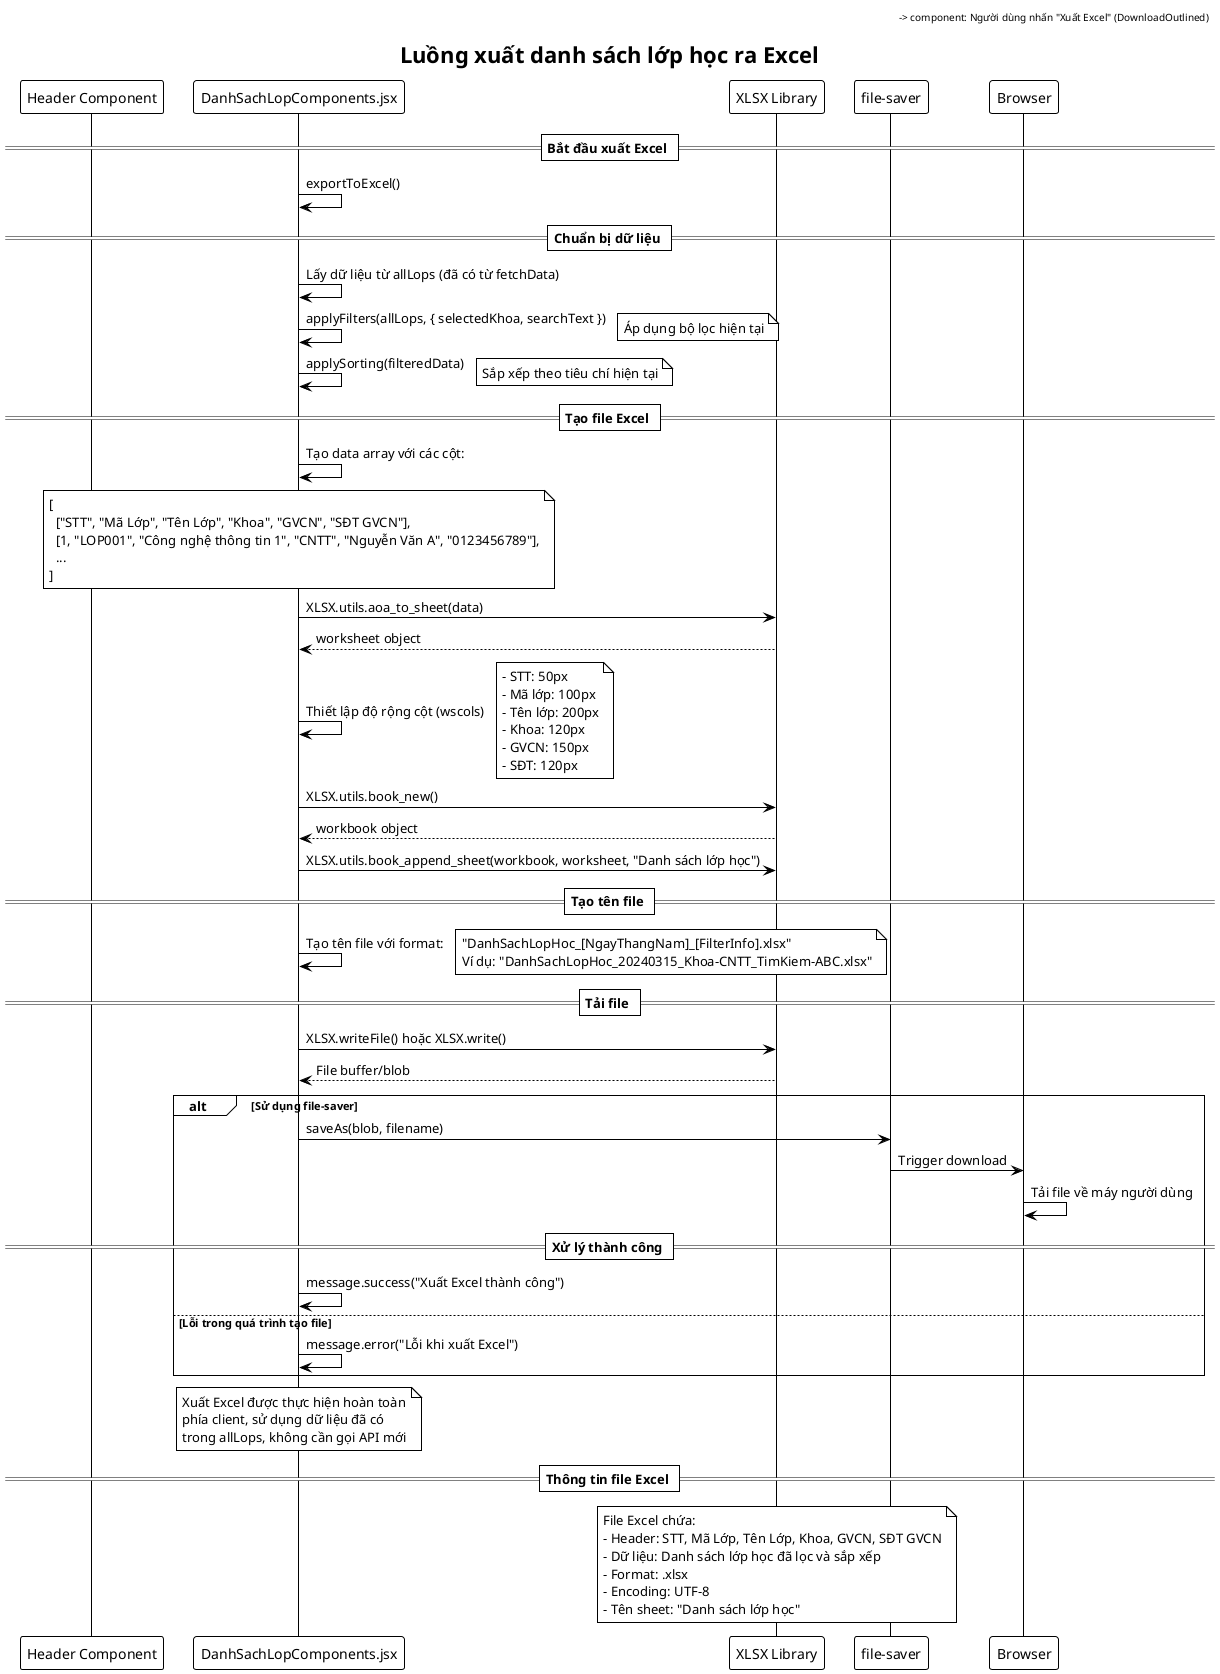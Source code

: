 @startuml
!theme plain
title Luồng xuất danh sách lớp học ra Excel

participant "Header Component" as header
participant "DanhSachLopComponents.jsx" as component
participant "XLSX Library" as xlsx
participant "file-saver" as fileSaver
participant "Browser" as browser

== Bắt đầu xuất Excel ==
header -> component: Người dùng nhấn "Xuất Excel" (DownloadOutlined)
component -> component: exportToExcel()

== Chuẩn bị dữ liệu ==
component -> component: Lấy dữ liệu từ allLops (đã có từ fetchData)
component -> component: applyFilters(allLops, { selectedKhoa, searchText })
note right: Áp dụng bộ lọc hiện tại
component -> component: applySorting(filteredData)
note right: Sắp xếp theo tiêu chí hiện tại

== Tạo file Excel ==
component -> component: Tạo data array với các cột:
note over component
[
  ["STT", "Mã Lớp", "Tên Lớp", "Khoa", "GVCN", "SĐT GVCN"],
  [1, "LOP001", "Công nghệ thông tin 1", "CNTT", "Nguyễn Văn A", "0123456789"],
  ...
]
end note

component -> xlsx: XLSX.utils.aoa_to_sheet(data)
xlsx --> component: worksheet object

component -> component: Thiết lập độ rộng cột (wscols)
note right
- STT: 50px
- Mã lớp: 100px
- Tên lớp: 200px
- Khoa: 120px
- GVCN: 150px
- SĐT: 120px
end note

component -> xlsx: XLSX.utils.book_new()
xlsx --> component: workbook object

component -> xlsx: XLSX.utils.book_append_sheet(workbook, worksheet, "Danh sách lớp học")

== Tạo tên file ==
component -> component: Tạo tên file với format:
note right
"DanhSachLopHoc_[NgayThangNam]_[FilterInfo].xlsx"
Ví dụ: "DanhSachLopHoc_20240315_Khoa-CNTT_TimKiem-ABC.xlsx"
end note

== Tải file ==
component -> xlsx: XLSX.writeFile() hoặc XLSX.write()
xlsx --> component: File buffer/blob

alt Sử dụng file-saver
    component -> fileSaver: saveAs(blob, filename)
    fileSaver -> browser: Trigger download
    browser -> browser: Tải file về máy người dùng

    == Xử lý thành công ==
    component -> component: message.success("Xuất Excel thành công")

else Lỗi trong quá trình tạo file
    component -> component: message.error("Lỗi khi xuất Excel")
end

note over component
Xuất Excel được thực hiện hoàn toàn
phía client, sử dụng dữ liệu đã có
trong allLops, không cần gọi API mới
end note

== Thông tin file Excel ==
note over xlsx
File Excel chứa:
- Header: STT, Mã Lớp, Tên Lớp, Khoa, GVCN, SĐT GVCN
- Dữ liệu: Danh sách lớp học đã lọc và sắp xếp
- Format: .xlsx
- Encoding: UTF-8
- Tên sheet: "Danh sách lớp học"
end note

@enduml